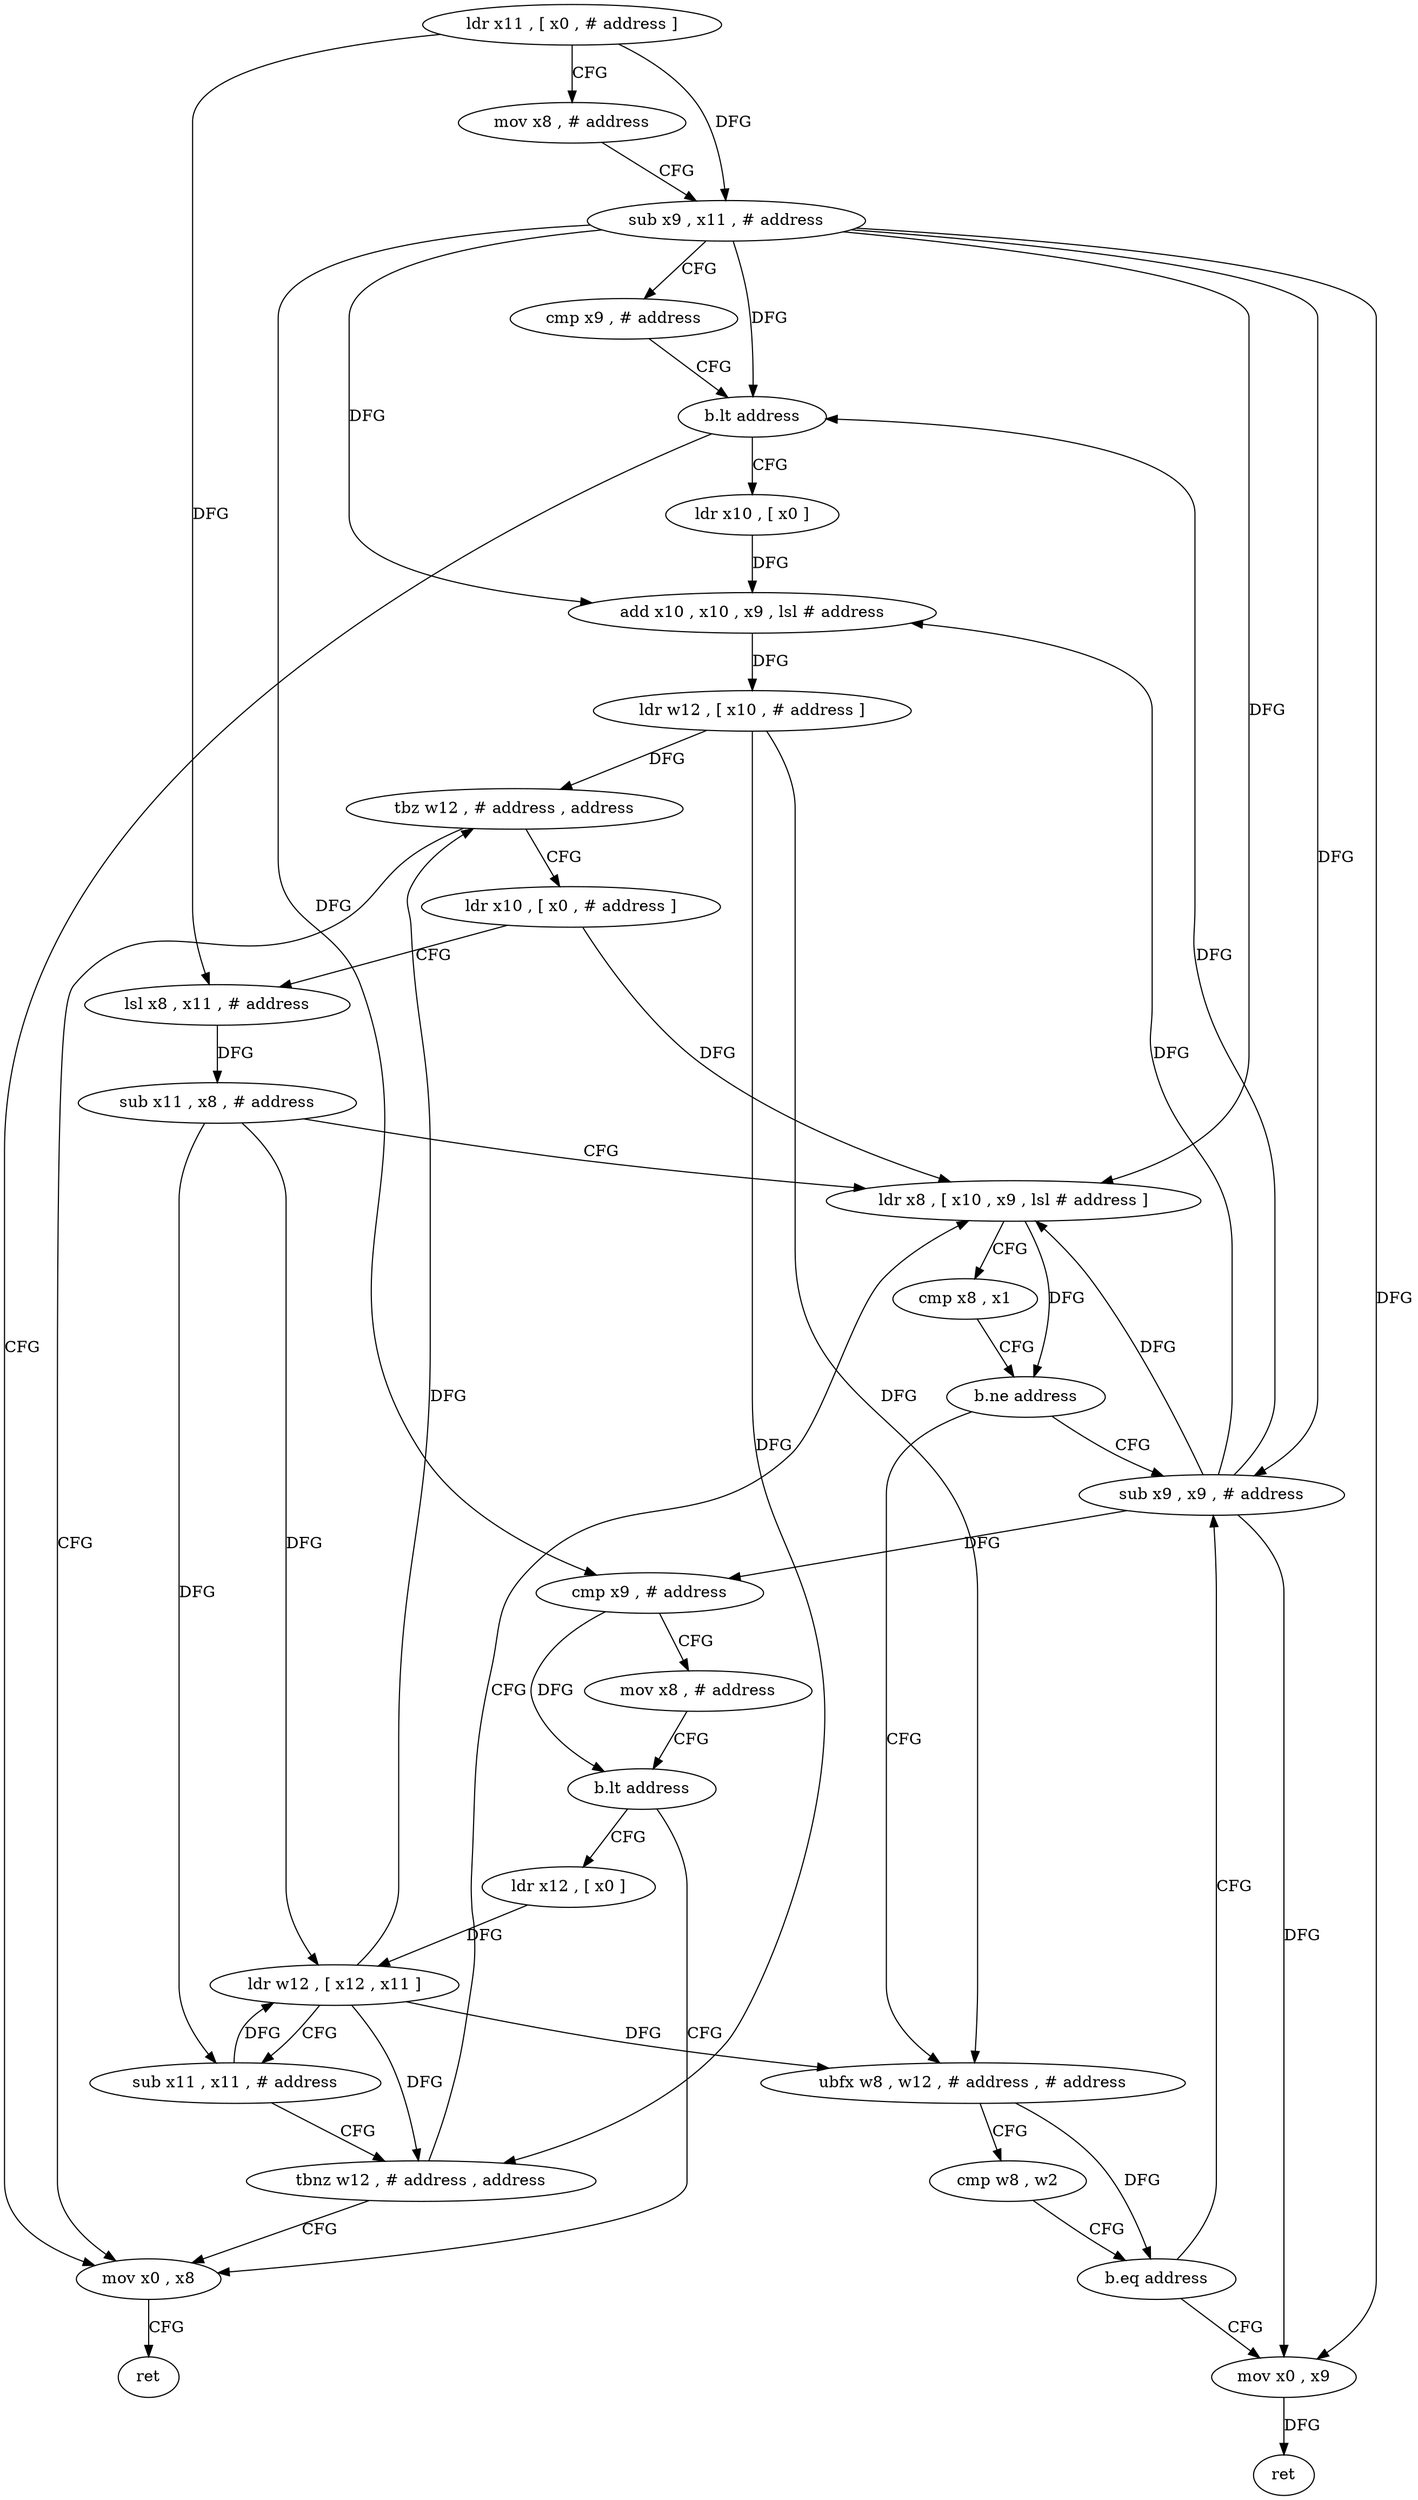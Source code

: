 digraph "func" {
"4241440" [label = "ldr x11 , [ x0 , # address ]" ]
"4241444" [label = "mov x8 , # address" ]
"4241448" [label = "sub x9 , x11 , # address" ]
"4241452" [label = "cmp x9 , # address" ]
"4241456" [label = "b.lt address" ]
"4241544" [label = "mov x0 , x8" ]
"4241460" [label = "ldr x10 , [ x0 ]" ]
"4241548" [label = "ret" ]
"4241464" [label = "add x10 , x10 , x9 , lsl # address" ]
"4241468" [label = "ldr w12 , [ x10 , # address ]" ]
"4241472" [label = "tbz w12 , # address , address" ]
"4241476" [label = "ldr x10 , [ x0 , # address ]" ]
"4241480" [label = "lsl x8 , x11 , # address" ]
"4241484" [label = "sub x11 , x8 , # address" ]
"4241488" [label = "ldr x8 , [ x10 , x9 , lsl # address ]" ]
"4241512" [label = "sub x9 , x9 , # address" ]
"4241516" [label = "cmp x9 , # address" ]
"4241520" [label = "mov x8 , # address" ]
"4241524" [label = "b.lt address" ]
"4241528" [label = "ldr x12 , [ x0 ]" ]
"4241500" [label = "ubfx w8 , w12 , # address , # address" ]
"4241504" [label = "cmp w8 , w2" ]
"4241508" [label = "b.eq address" ]
"4241552" [label = "mov x0 , x9" ]
"4241532" [label = "ldr w12 , [ x12 , x11 ]" ]
"4241536" [label = "sub x11 , x11 , # address" ]
"4241540" [label = "tbnz w12 , # address , address" ]
"4241556" [label = "ret" ]
"4241492" [label = "cmp x8 , x1" ]
"4241496" [label = "b.ne address" ]
"4241440" -> "4241444" [ label = "CFG" ]
"4241440" -> "4241448" [ label = "DFG" ]
"4241440" -> "4241480" [ label = "DFG" ]
"4241444" -> "4241448" [ label = "CFG" ]
"4241448" -> "4241452" [ label = "CFG" ]
"4241448" -> "4241456" [ label = "DFG" ]
"4241448" -> "4241464" [ label = "DFG" ]
"4241448" -> "4241488" [ label = "DFG" ]
"4241448" -> "4241512" [ label = "DFG" ]
"4241448" -> "4241516" [ label = "DFG" ]
"4241448" -> "4241552" [ label = "DFG" ]
"4241452" -> "4241456" [ label = "CFG" ]
"4241456" -> "4241544" [ label = "CFG" ]
"4241456" -> "4241460" [ label = "CFG" ]
"4241544" -> "4241548" [ label = "CFG" ]
"4241460" -> "4241464" [ label = "DFG" ]
"4241464" -> "4241468" [ label = "DFG" ]
"4241468" -> "4241472" [ label = "DFG" ]
"4241468" -> "4241500" [ label = "DFG" ]
"4241468" -> "4241540" [ label = "DFG" ]
"4241472" -> "4241544" [ label = "CFG" ]
"4241472" -> "4241476" [ label = "CFG" ]
"4241476" -> "4241480" [ label = "CFG" ]
"4241476" -> "4241488" [ label = "DFG" ]
"4241480" -> "4241484" [ label = "DFG" ]
"4241484" -> "4241488" [ label = "CFG" ]
"4241484" -> "4241532" [ label = "DFG" ]
"4241484" -> "4241536" [ label = "DFG" ]
"4241488" -> "4241492" [ label = "CFG" ]
"4241488" -> "4241496" [ label = "DFG" ]
"4241512" -> "4241516" [ label = "DFG" ]
"4241512" -> "4241456" [ label = "DFG" ]
"4241512" -> "4241464" [ label = "DFG" ]
"4241512" -> "4241488" [ label = "DFG" ]
"4241512" -> "4241552" [ label = "DFG" ]
"4241516" -> "4241520" [ label = "CFG" ]
"4241516" -> "4241524" [ label = "DFG" ]
"4241520" -> "4241524" [ label = "CFG" ]
"4241524" -> "4241544" [ label = "CFG" ]
"4241524" -> "4241528" [ label = "CFG" ]
"4241528" -> "4241532" [ label = "DFG" ]
"4241500" -> "4241504" [ label = "CFG" ]
"4241500" -> "4241508" [ label = "DFG" ]
"4241504" -> "4241508" [ label = "CFG" ]
"4241508" -> "4241552" [ label = "CFG" ]
"4241508" -> "4241512" [ label = "CFG" ]
"4241552" -> "4241556" [ label = "DFG" ]
"4241532" -> "4241536" [ label = "CFG" ]
"4241532" -> "4241472" [ label = "DFG" ]
"4241532" -> "4241500" [ label = "DFG" ]
"4241532" -> "4241540" [ label = "DFG" ]
"4241536" -> "4241540" [ label = "CFG" ]
"4241536" -> "4241532" [ label = "DFG" ]
"4241540" -> "4241488" [ label = "CFG" ]
"4241540" -> "4241544" [ label = "CFG" ]
"4241492" -> "4241496" [ label = "CFG" ]
"4241496" -> "4241512" [ label = "CFG" ]
"4241496" -> "4241500" [ label = "CFG" ]
}

